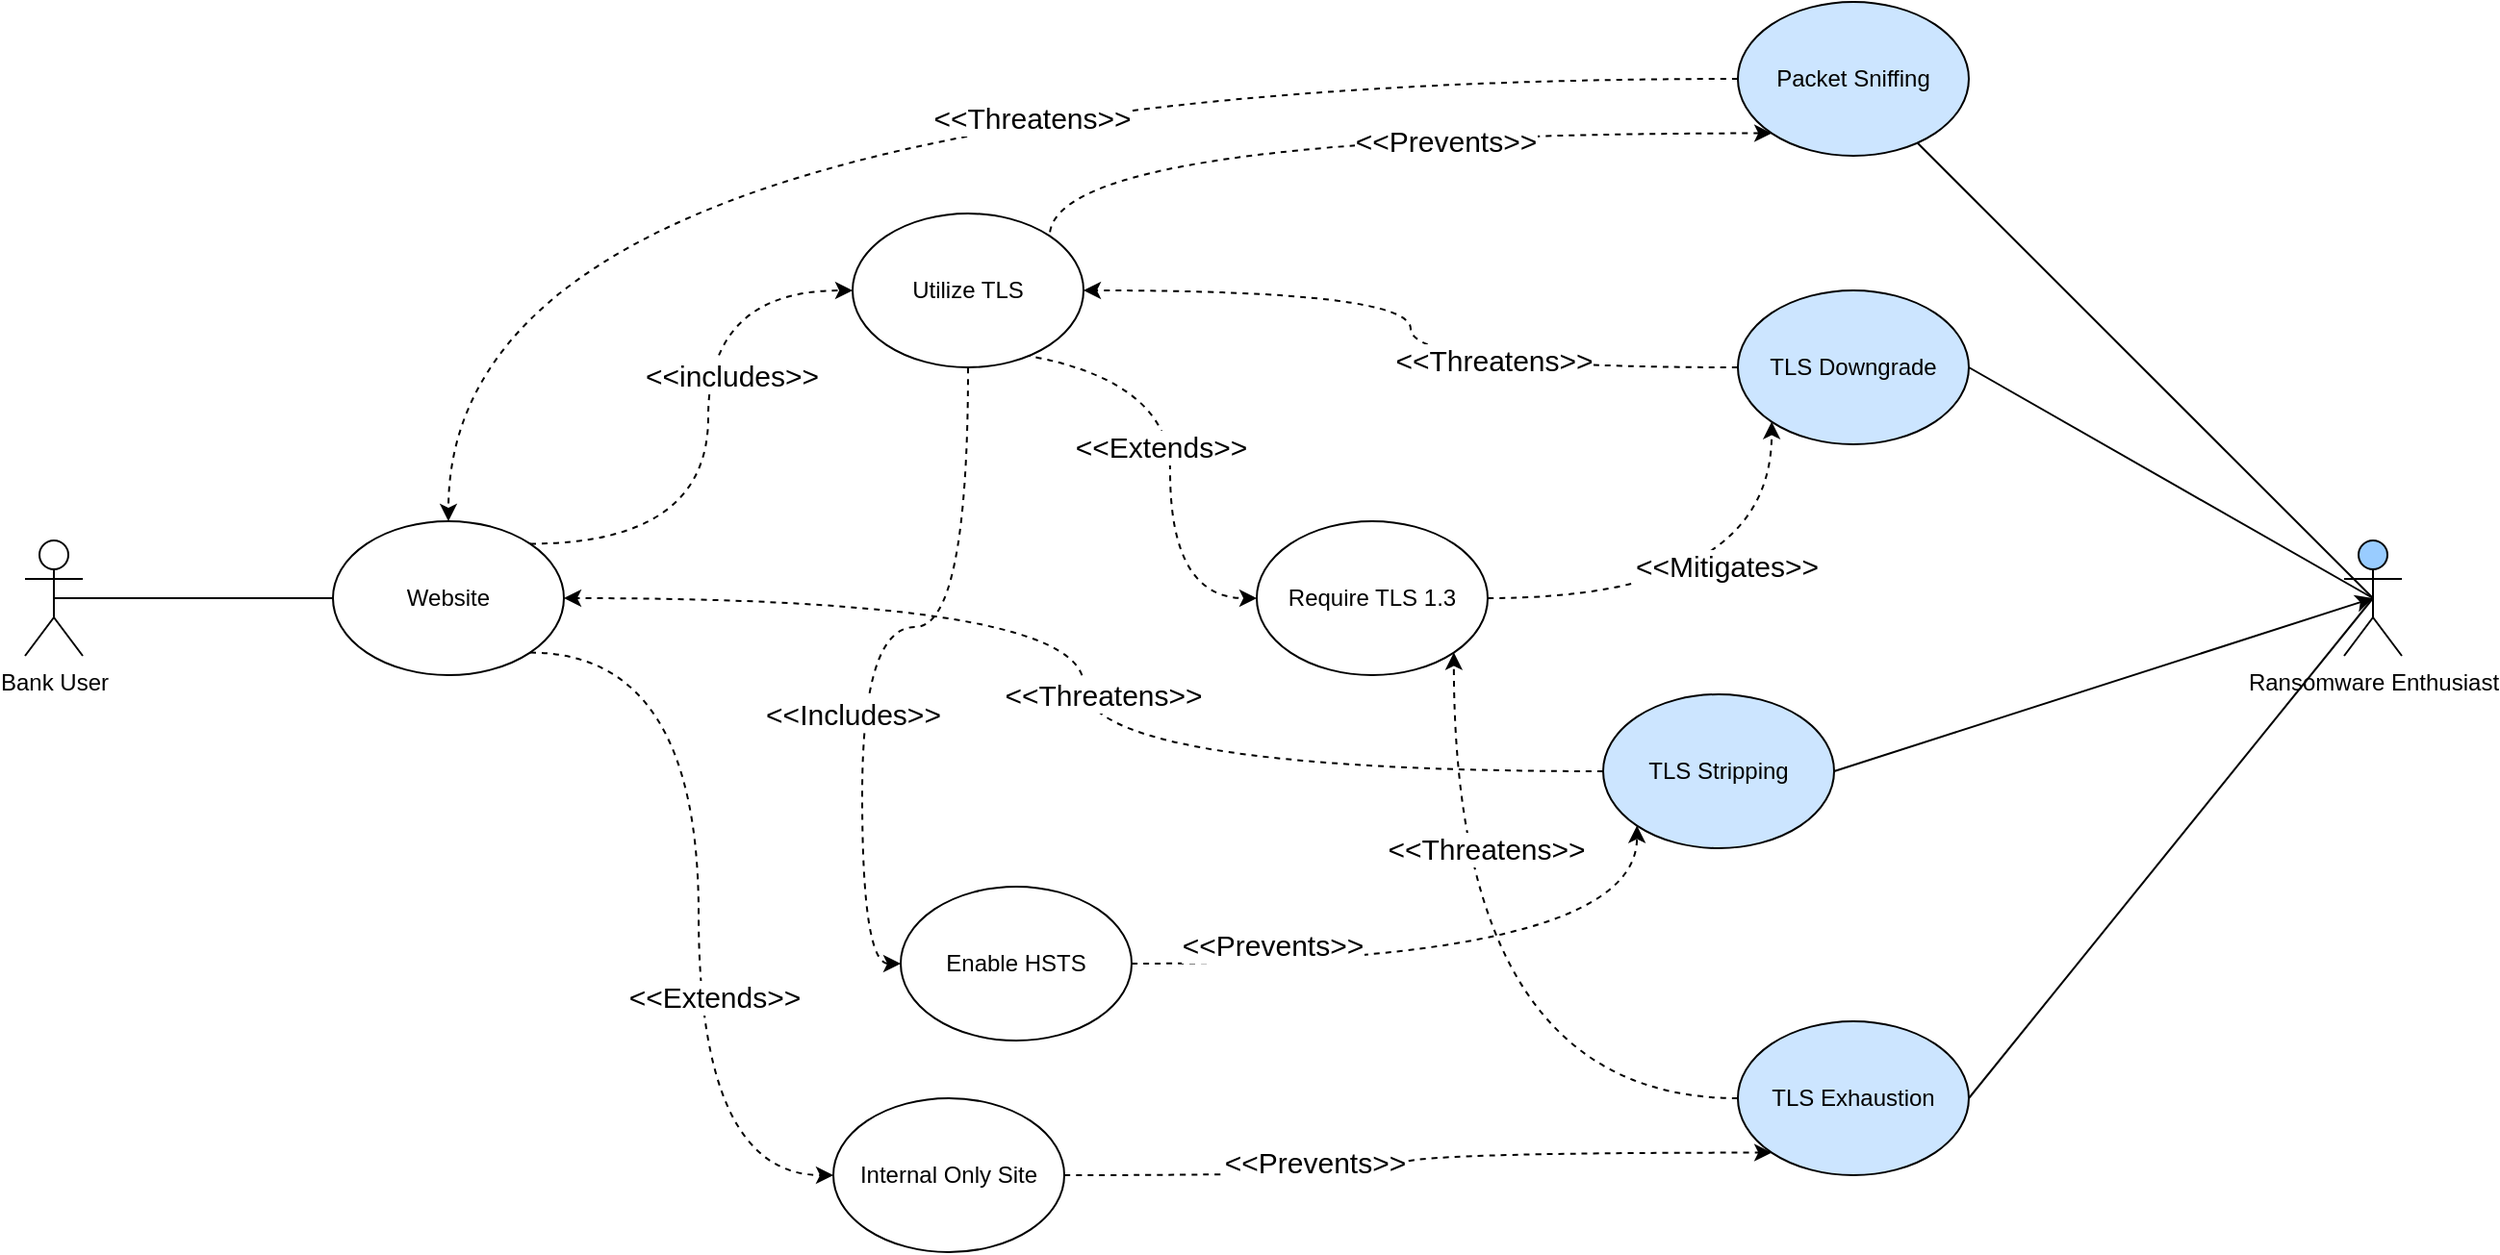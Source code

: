 <mxfile version="21.8.0" type="device">
  <diagram name="Page-1" id="daJ1U8mDf3gfgYco7bzk">
    <mxGraphModel dx="2074" dy="1128" grid="1" gridSize="10" guides="1" tooltips="1" connect="1" arrows="1" fold="1" page="1" pageScale="1" pageWidth="850" pageHeight="1100" math="0" shadow="0">
      <root>
        <mxCell id="0" />
        <mxCell id="1" parent="0" />
        <mxCell id="9pUlnr799w4WHmp7HDe4-10" style="rounded=0;orthogonalLoop=1;jettySize=auto;html=1;exitX=0.5;exitY=0.5;exitDx=0;exitDy=0;exitPerimeter=0;endArrow=none;endFill=0;" parent="1" source="9pUlnr799w4WHmp7HDe4-1" target="9pUlnr799w4WHmp7HDe4-9" edge="1">
          <mxGeometry relative="1" as="geometry" />
        </mxCell>
        <mxCell id="9pUlnr799w4WHmp7HDe4-1" value="Bank User" style="shape=umlActor;verticalLabelPosition=bottom;verticalAlign=top;html=1;outlineConnect=0;" parent="1" vertex="1">
          <mxGeometry x="40" y="330" width="30" height="60" as="geometry" />
        </mxCell>
        <mxCell id="0AewDM7R2hnaBqyxv9_Q-14" style="edgeStyle=orthogonalEdgeStyle;rounded=0;orthogonalLoop=1;jettySize=auto;html=1;exitX=1;exitY=0;exitDx=0;exitDy=0;entryX=0;entryY=0.5;entryDx=0;entryDy=0;curved=1;dashed=1;" edge="1" parent="1" source="9pUlnr799w4WHmp7HDe4-9" target="0AewDM7R2hnaBqyxv9_Q-13">
          <mxGeometry relative="1" as="geometry" />
        </mxCell>
        <mxCell id="0AewDM7R2hnaBqyxv9_Q-15" value="&lt;font style=&quot;font-size: 15px;&quot;&gt;&amp;lt;&amp;lt;includes&amp;gt;&amp;gt;&lt;/font&gt;" style="edgeLabel;html=1;align=center;verticalAlign=middle;resizable=0;points=[];" vertex="1" connectable="0" parent="0AewDM7R2hnaBqyxv9_Q-14">
          <mxGeometry x="0.206" y="-12" relative="1" as="geometry">
            <mxPoint as="offset" />
          </mxGeometry>
        </mxCell>
        <mxCell id="0AewDM7R2hnaBqyxv9_Q-23" style="edgeStyle=orthogonalEdgeStyle;rounded=0;orthogonalLoop=1;jettySize=auto;html=1;exitX=0;exitY=1;exitDx=0;exitDy=0;entryX=0;entryY=0.5;entryDx=0;entryDy=0;dashed=1;curved=1;" edge="1" parent="1" source="0AewDM7R2hnaBqyxv9_Q-13" target="0AewDM7R2hnaBqyxv9_Q-22">
          <mxGeometry relative="1" as="geometry" />
        </mxCell>
        <mxCell id="0AewDM7R2hnaBqyxv9_Q-24" value="&lt;font style=&quot;font-size: 15px;&quot;&gt;&amp;lt;&amp;lt;Extends&amp;gt;&amp;gt;&lt;/font&gt;" style="edgeLabel;html=1;align=center;verticalAlign=middle;resizable=0;points=[];" vertex="1" connectable="0" parent="0AewDM7R2hnaBqyxv9_Q-23">
          <mxGeometry x="0.259" y="4" relative="1" as="geometry">
            <mxPoint x="-9" y="-4" as="offset" />
          </mxGeometry>
        </mxCell>
        <mxCell id="0AewDM7R2hnaBqyxv9_Q-32" style="edgeStyle=orthogonalEdgeStyle;rounded=0;orthogonalLoop=1;jettySize=auto;html=1;exitX=1;exitY=1;exitDx=0;exitDy=0;entryX=0;entryY=0.5;entryDx=0;entryDy=0;curved=1;dashed=1;" edge="1" parent="1" source="9pUlnr799w4WHmp7HDe4-9" target="0AewDM7R2hnaBqyxv9_Q-31">
          <mxGeometry relative="1" as="geometry" />
        </mxCell>
        <mxCell id="0AewDM7R2hnaBqyxv9_Q-33" value="&lt;font style=&quot;font-size: 15px;&quot;&gt;&amp;lt;&amp;lt;Extends&amp;gt;&amp;gt;&lt;/font&gt;" style="edgeLabel;html=1;align=center;verticalAlign=middle;resizable=0;points=[];" vertex="1" connectable="0" parent="0AewDM7R2hnaBqyxv9_Q-32">
          <mxGeometry x="0.241" y="8" relative="1" as="geometry">
            <mxPoint as="offset" />
          </mxGeometry>
        </mxCell>
        <mxCell id="9pUlnr799w4WHmp7HDe4-9" value="Website" style="ellipse;whiteSpace=wrap;html=1;" parent="1" vertex="1">
          <mxGeometry x="200" y="320" width="120" height="80" as="geometry" />
        </mxCell>
        <mxCell id="9pUlnr799w4WHmp7HDe4-20" value="Ransomware Enthusiast" style="shape=umlActor;verticalLabelPosition=bottom;verticalAlign=top;html=1;outlineConnect=0;fillColor=#99CCFF;" parent="1" vertex="1">
          <mxGeometry x="1245" y="330" width="30" height="60" as="geometry" />
        </mxCell>
        <mxCell id="0AewDM7R2hnaBqyxv9_Q-8" style="rounded=0;orthogonalLoop=1;jettySize=auto;html=1;endArrow=none;endFill=0;entryX=0.5;entryY=0.5;entryDx=0;entryDy=0;entryPerimeter=0;" edge="1" parent="1" source="0AewDM7R2hnaBqyxv9_Q-7" target="9pUlnr799w4WHmp7HDe4-20">
          <mxGeometry relative="1" as="geometry" />
        </mxCell>
        <mxCell id="0AewDM7R2hnaBqyxv9_Q-10" style="edgeStyle=orthogonalEdgeStyle;rounded=0;orthogonalLoop=1;jettySize=auto;html=1;exitX=0;exitY=0.5;exitDx=0;exitDy=0;curved=1;dashed=1;" edge="1" parent="1" source="0AewDM7R2hnaBqyxv9_Q-7" target="9pUlnr799w4WHmp7HDe4-9">
          <mxGeometry relative="1" as="geometry" />
        </mxCell>
        <mxCell id="0AewDM7R2hnaBqyxv9_Q-11" value="&lt;font style=&quot;font-size: 15px;&quot;&gt;&amp;lt;&amp;lt;Threatens&amp;gt;&amp;gt;&lt;/font&gt;" style="edgeLabel;html=1;align=center;verticalAlign=middle;resizable=0;points=[];" vertex="1" connectable="0" parent="0AewDM7R2hnaBqyxv9_Q-10">
          <mxGeometry x="-0.135" y="-1" relative="1" as="geometry">
            <mxPoint x="22" y="21" as="offset" />
          </mxGeometry>
        </mxCell>
        <mxCell id="0AewDM7R2hnaBqyxv9_Q-7" value="Packet Sniffing" style="ellipse;whiteSpace=wrap;html=1;fillColor=#CCE5FF;" vertex="1" parent="1">
          <mxGeometry x="930" y="50" width="120" height="80" as="geometry" />
        </mxCell>
        <mxCell id="0AewDM7R2hnaBqyxv9_Q-43" style="edgeStyle=orthogonalEdgeStyle;rounded=0;orthogonalLoop=1;jettySize=auto;html=1;entryX=0;entryY=0.5;entryDx=0;entryDy=0;curved=1;dashed=1;" edge="1" parent="1" source="0AewDM7R2hnaBqyxv9_Q-13" target="0AewDM7R2hnaBqyxv9_Q-42">
          <mxGeometry relative="1" as="geometry" />
        </mxCell>
        <mxCell id="0AewDM7R2hnaBqyxv9_Q-44" value="&lt;font style=&quot;font-size: 15px;&quot;&gt;&amp;lt;&amp;lt;Includes&amp;gt;&amp;gt;&lt;br&gt;&lt;/font&gt;" style="edgeLabel;html=1;align=center;verticalAlign=middle;resizable=0;points=[];" vertex="1" connectable="0" parent="0AewDM7R2hnaBqyxv9_Q-43">
          <mxGeometry x="-0.231" y="4" relative="1" as="geometry">
            <mxPoint x="-47" y="41" as="offset" />
          </mxGeometry>
        </mxCell>
        <mxCell id="0AewDM7R2hnaBqyxv9_Q-13" value="Utilize TLS" style="ellipse;whiteSpace=wrap;html=1;" vertex="1" parent="1">
          <mxGeometry x="470" y="160" width="120" height="80" as="geometry" />
        </mxCell>
        <mxCell id="0AewDM7R2hnaBqyxv9_Q-16" style="edgeStyle=orthogonalEdgeStyle;rounded=0;orthogonalLoop=1;jettySize=auto;html=1;exitX=0;exitY=1;exitDx=0;exitDy=0;curved=1;entryX=1;entryY=0;entryDx=0;entryDy=0;startArrow=classic;startFill=1;endArrow=none;endFill=0;dashed=1;" edge="1" parent="1" source="0AewDM7R2hnaBqyxv9_Q-7" target="0AewDM7R2hnaBqyxv9_Q-13">
          <mxGeometry relative="1" as="geometry">
            <mxPoint x="860" y="130" as="sourcePoint" />
            <mxPoint x="270" y="330" as="targetPoint" />
          </mxGeometry>
        </mxCell>
        <mxCell id="0AewDM7R2hnaBqyxv9_Q-17" value="&lt;font style=&quot;font-size: 15px;&quot;&gt;&amp;lt;&amp;lt;Prevents&amp;gt;&amp;gt;&lt;/font&gt;" style="edgeLabel;html=1;align=center;verticalAlign=middle;resizable=0;points=[];" vertex="1" connectable="0" parent="0AewDM7R2hnaBqyxv9_Q-16">
          <mxGeometry x="-0.135" y="-1" relative="1" as="geometry">
            <mxPoint x="16" y="4" as="offset" />
          </mxGeometry>
        </mxCell>
        <mxCell id="0AewDM7R2hnaBqyxv9_Q-20" style="edgeStyle=orthogonalEdgeStyle;rounded=0;orthogonalLoop=1;jettySize=auto;html=1;exitX=0;exitY=0.5;exitDx=0;exitDy=0;entryX=1;entryY=0.5;entryDx=0;entryDy=0;curved=1;dashed=1;" edge="1" parent="1" source="0AewDM7R2hnaBqyxv9_Q-18" target="0AewDM7R2hnaBqyxv9_Q-13">
          <mxGeometry relative="1" as="geometry" />
        </mxCell>
        <mxCell id="0AewDM7R2hnaBqyxv9_Q-21" value="&lt;font style=&quot;font-size: 15px;&quot;&gt;&amp;lt;&amp;lt;Threatens&amp;gt;&amp;gt;&lt;br&gt;&lt;/font&gt;" style="edgeLabel;html=1;align=center;verticalAlign=middle;resizable=0;points=[];" vertex="1" connectable="0" parent="0AewDM7R2hnaBqyxv9_Q-20">
          <mxGeometry x="-0.238" y="3" relative="1" as="geometry">
            <mxPoint x="18" y="-7" as="offset" />
          </mxGeometry>
        </mxCell>
        <mxCell id="0AewDM7R2hnaBqyxv9_Q-18" value="TLS Downgrade" style="ellipse;whiteSpace=wrap;html=1;fillColor=#CCE5FF;" vertex="1" parent="1">
          <mxGeometry x="930" y="200" width="120" height="80" as="geometry" />
        </mxCell>
        <mxCell id="0AewDM7R2hnaBqyxv9_Q-19" style="rounded=0;orthogonalLoop=1;jettySize=auto;html=1;entryX=0.5;entryY=0.5;entryDx=0;entryDy=0;entryPerimeter=0;endArrow=none;endFill=0;exitX=1;exitY=0.5;exitDx=0;exitDy=0;" edge="1" parent="1" source="0AewDM7R2hnaBqyxv9_Q-18" target="9pUlnr799w4WHmp7HDe4-20">
          <mxGeometry relative="1" as="geometry" />
        </mxCell>
        <mxCell id="0AewDM7R2hnaBqyxv9_Q-25" style="edgeStyle=orthogonalEdgeStyle;rounded=0;orthogonalLoop=1;jettySize=auto;html=1;exitX=1;exitY=0.5;exitDx=0;exitDy=0;entryX=0;entryY=1;entryDx=0;entryDy=0;curved=1;dashed=1;" edge="1" parent="1" source="0AewDM7R2hnaBqyxv9_Q-22" target="0AewDM7R2hnaBqyxv9_Q-18">
          <mxGeometry relative="1" as="geometry" />
        </mxCell>
        <mxCell id="0AewDM7R2hnaBqyxv9_Q-26" value="&lt;font style=&quot;font-size: 15px;&quot;&gt;&amp;lt;&amp;lt;Mitigates&amp;gt;&amp;gt;&lt;br&gt;&lt;/font&gt;" style="edgeLabel;html=1;align=center;verticalAlign=middle;resizable=0;points=[];" vertex="1" connectable="0" parent="0AewDM7R2hnaBqyxv9_Q-25">
          <mxGeometry x="0.031" y="17" relative="1" as="geometry">
            <mxPoint as="offset" />
          </mxGeometry>
        </mxCell>
        <mxCell id="0AewDM7R2hnaBqyxv9_Q-22" value="Require TLS 1.3" style="ellipse;whiteSpace=wrap;html=1;" vertex="1" parent="1">
          <mxGeometry x="680" y="320" width="120" height="80" as="geometry" />
        </mxCell>
        <mxCell id="0AewDM7R2hnaBqyxv9_Q-29" style="edgeStyle=orthogonalEdgeStyle;rounded=0;orthogonalLoop=1;jettySize=auto;html=1;entryX=1;entryY=1;entryDx=0;entryDy=0;curved=1;dashed=1;" edge="1" parent="1" source="0AewDM7R2hnaBqyxv9_Q-27" target="0AewDM7R2hnaBqyxv9_Q-22">
          <mxGeometry relative="1" as="geometry" />
        </mxCell>
        <mxCell id="0AewDM7R2hnaBqyxv9_Q-30" value="&lt;font style=&quot;font-size: 15px;&quot;&gt;&amp;lt;&amp;lt;Threatens&amp;gt;&amp;gt;&lt;br&gt;&lt;/font&gt;" style="edgeLabel;html=1;align=center;verticalAlign=middle;resizable=0;points=[];" vertex="1" connectable="0" parent="0AewDM7R2hnaBqyxv9_Q-29">
          <mxGeometry x="-0.245" y="-8" relative="1" as="geometry">
            <mxPoint x="12" y="-122" as="offset" />
          </mxGeometry>
        </mxCell>
        <mxCell id="0AewDM7R2hnaBqyxv9_Q-27" value="TLS Exhaustion" style="ellipse;whiteSpace=wrap;html=1;fillColor=#CCE5FF;" vertex="1" parent="1">
          <mxGeometry x="930" y="580" width="120" height="80" as="geometry" />
        </mxCell>
        <mxCell id="0AewDM7R2hnaBqyxv9_Q-28" style="rounded=0;orthogonalLoop=1;jettySize=auto;html=1;exitX=1;exitY=0.5;exitDx=0;exitDy=0;entryX=0.5;entryY=0.5;entryDx=0;entryDy=0;entryPerimeter=0;endArrow=none;endFill=0;" edge="1" parent="1" source="0AewDM7R2hnaBqyxv9_Q-27" target="9pUlnr799w4WHmp7HDe4-20">
          <mxGeometry relative="1" as="geometry" />
        </mxCell>
        <mxCell id="0AewDM7R2hnaBqyxv9_Q-34" style="edgeStyle=orthogonalEdgeStyle;rounded=0;orthogonalLoop=1;jettySize=auto;html=1;exitX=1;exitY=0.5;exitDx=0;exitDy=0;entryX=0;entryY=1;entryDx=0;entryDy=0;curved=1;dashed=1;" edge="1" parent="1" source="0AewDM7R2hnaBqyxv9_Q-31" target="0AewDM7R2hnaBqyxv9_Q-27">
          <mxGeometry relative="1" as="geometry" />
        </mxCell>
        <mxCell id="0AewDM7R2hnaBqyxv9_Q-35" value="&lt;font style=&quot;font-size: 15px;&quot;&gt;&amp;lt;&amp;lt;Prevents&amp;gt;&amp;gt;&lt;/font&gt;" style="edgeLabel;html=1;align=center;verticalAlign=middle;resizable=0;points=[];" vertex="1" connectable="0" parent="0AewDM7R2hnaBqyxv9_Q-34">
          <mxGeometry x="-0.317" y="7" relative="1" as="geometry">
            <mxPoint as="offset" />
          </mxGeometry>
        </mxCell>
        <mxCell id="0AewDM7R2hnaBqyxv9_Q-31" value="Internal Only Site" style="ellipse;whiteSpace=wrap;html=1;" vertex="1" parent="1">
          <mxGeometry x="460" y="620" width="120" height="80" as="geometry" />
        </mxCell>
        <mxCell id="0AewDM7R2hnaBqyxv9_Q-40" style="edgeStyle=orthogonalEdgeStyle;rounded=0;orthogonalLoop=1;jettySize=auto;html=1;entryX=1;entryY=0.5;entryDx=0;entryDy=0;curved=1;dashed=1;" edge="1" parent="1" source="0AewDM7R2hnaBqyxv9_Q-38" target="9pUlnr799w4WHmp7HDe4-9">
          <mxGeometry relative="1" as="geometry" />
        </mxCell>
        <mxCell id="0AewDM7R2hnaBqyxv9_Q-41" value="&lt;font style=&quot;font-size: 15px;&quot;&gt;&amp;lt;&amp;lt;Threatens&amp;gt;&amp;gt;&lt;br&gt;&lt;/font&gt;" style="edgeLabel;html=1;align=center;verticalAlign=middle;resizable=0;points=[];" vertex="1" connectable="0" parent="0AewDM7R2hnaBqyxv9_Q-40">
          <mxGeometry x="-0.307" y="14" relative="1" as="geometry">
            <mxPoint x="-42" y="-54" as="offset" />
          </mxGeometry>
        </mxCell>
        <mxCell id="0AewDM7R2hnaBqyxv9_Q-38" value="TLS Stripping" style="ellipse;whiteSpace=wrap;html=1;fillColor=#CCE5FF;" vertex="1" parent="1">
          <mxGeometry x="860" y="410" width="120" height="80" as="geometry" />
        </mxCell>
        <mxCell id="0AewDM7R2hnaBqyxv9_Q-39" style="rounded=0;orthogonalLoop=1;jettySize=auto;html=1;exitX=1;exitY=0.5;exitDx=0;exitDy=0;entryX=0.5;entryY=0.5;entryDx=0;entryDy=0;entryPerimeter=0;" edge="1" parent="1" source="0AewDM7R2hnaBqyxv9_Q-38" target="9pUlnr799w4WHmp7HDe4-20">
          <mxGeometry relative="1" as="geometry" />
        </mxCell>
        <mxCell id="0AewDM7R2hnaBqyxv9_Q-45" style="edgeStyle=orthogonalEdgeStyle;rounded=0;orthogonalLoop=1;jettySize=auto;html=1;entryX=0;entryY=1;entryDx=0;entryDy=0;dashed=1;curved=1;" edge="1" parent="1" source="0AewDM7R2hnaBqyxv9_Q-42" target="0AewDM7R2hnaBqyxv9_Q-38">
          <mxGeometry relative="1" as="geometry" />
        </mxCell>
        <mxCell id="0AewDM7R2hnaBqyxv9_Q-46" value="&lt;font style=&quot;font-size: 15px;&quot;&gt;&amp;lt;&amp;lt;Prevents&amp;gt;&amp;gt;&lt;br&gt;&lt;/font&gt;" style="edgeLabel;html=1;align=center;verticalAlign=middle;resizable=0;points=[];" vertex="1" connectable="0" parent="0AewDM7R2hnaBqyxv9_Q-45">
          <mxGeometry x="-0.057" y="13" relative="1" as="geometry">
            <mxPoint x="-85" y="3" as="offset" />
          </mxGeometry>
        </mxCell>
        <mxCell id="0AewDM7R2hnaBqyxv9_Q-42" value="Enable HSTS" style="ellipse;whiteSpace=wrap;html=1;" vertex="1" parent="1">
          <mxGeometry x="495" y="510" width="120" height="80" as="geometry" />
        </mxCell>
      </root>
    </mxGraphModel>
  </diagram>
</mxfile>
